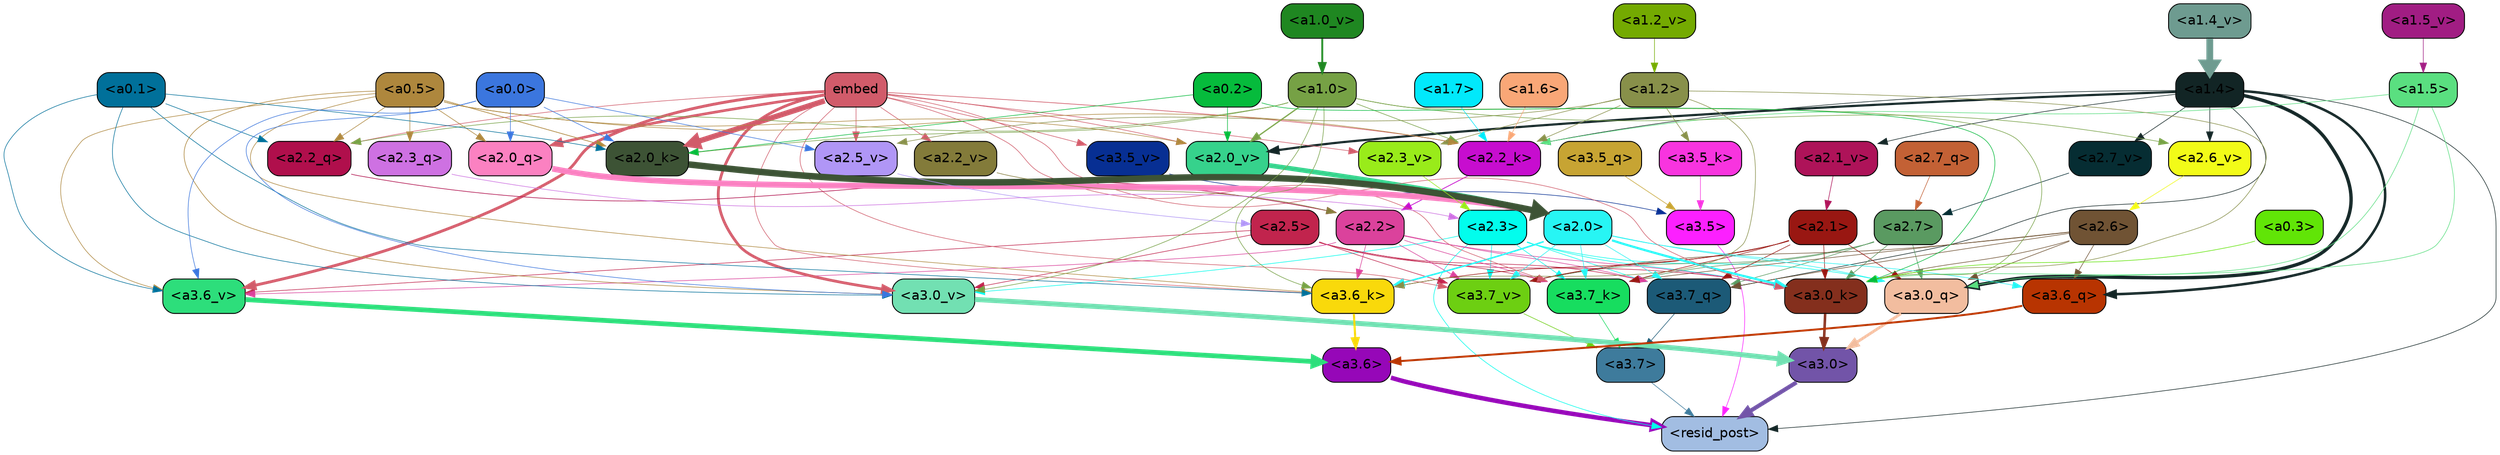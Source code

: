 strict digraph "" {
	graph [bgcolor=transparent,
		layout=dot,
		overlap=false,
		splines=true
	];
	"<a3.7>"	[color=black,
		fillcolor="#3e7b9c",
		fontname=Helvetica,
		shape=box,
		style="filled, rounded"];
	"<resid_post>"	[color=black,
		fillcolor="#a2bde2",
		fontname=Helvetica,
		shape=box,
		style="filled, rounded"];
	"<a3.7>" -> "<resid_post>"	[color="#3e7b9c",
		penwidth=0.6];
	"<a3.6>"	[color=black,
		fillcolor="#9607b8",
		fontname=Helvetica,
		shape=box,
		style="filled, rounded"];
	"<a3.6>" -> "<resid_post>"	[color="#9607b8",
		penwidth=4.6696330308914185];
	"<a3.5>"	[color=black,
		fillcolor="#fc20ff",
		fontname=Helvetica,
		shape=box,
		style="filled, rounded"];
	"<a3.5>" -> "<resid_post>"	[color="#fc20ff",
		penwidth=0.6];
	"<a3.0>"	[color=black,
		fillcolor="#7254a8",
		fontname=Helvetica,
		shape=box,
		style="filled, rounded"];
	"<a3.0>" -> "<resid_post>"	[color="#7254a8",
		penwidth=4.282557368278503];
	"<a2.3>"	[color=black,
		fillcolor="#02fded",
		fontname=Helvetica,
		shape=box,
		style="filled, rounded"];
	"<a2.3>" -> "<resid_post>"	[color="#02fded",
		penwidth=0.6];
	"<a3.7_q>"	[color=black,
		fillcolor="#1c5a77",
		fontname=Helvetica,
		shape=box,
		style="filled, rounded"];
	"<a2.3>" -> "<a3.7_q>"	[color="#02fded",
		penwidth=0.6];
	"<a3.0_q>"	[color=black,
		fillcolor="#f2bd9f",
		fontname=Helvetica,
		shape=box,
		style="filled, rounded"];
	"<a2.3>" -> "<a3.0_q>"	[color="#02fded",
		penwidth=0.6];
	"<a3.7_k>"	[color=black,
		fillcolor="#17dd5f",
		fontname=Helvetica,
		shape=box,
		style="filled, rounded"];
	"<a2.3>" -> "<a3.7_k>"	[color="#02fded",
		penwidth=0.6];
	"<a3.0_k>"	[color=black,
		fillcolor="#842f1d",
		fontname=Helvetica,
		shape=box,
		style="filled, rounded"];
	"<a2.3>" -> "<a3.0_k>"	[color="#02fded",
		penwidth=0.6];
	"<a3.7_v>"	[color=black,
		fillcolor="#6dcf12",
		fontname=Helvetica,
		shape=box,
		style="filled, rounded"];
	"<a2.3>" -> "<a3.7_v>"	[color="#02fded",
		penwidth=0.6];
	"<a3.0_v>"	[color=black,
		fillcolor="#72e0b2",
		fontname=Helvetica,
		shape=box,
		style="filled, rounded"];
	"<a2.3>" -> "<a3.0_v>"	[color="#02fded",
		penwidth=0.6];
	"<a1.4>"	[color=black,
		fillcolor="#122525",
		fontname=Helvetica,
		shape=box,
		style="filled, rounded"];
	"<a1.4>" -> "<resid_post>"	[color="#122525",
		penwidth=0.6];
	"<a1.4>" -> "<a3.7_q>"	[color="#122525",
		penwidth=0.6];
	"<a3.6_q>"	[color=black,
		fillcolor="#b83401",
		fontname=Helvetica,
		shape=box,
		style="filled, rounded"];
	"<a1.4>" -> "<a3.6_q>"	[color="#122525",
		penwidth=2.6073555648326874];
	"<a1.4>" -> "<a3.0_q>"	[color="#122525",
		penwidth=3.4971605762839317];
	"<a2.2_k>"	[color=black,
		fillcolor="#c70dcf",
		fontname=Helvetica,
		shape=box,
		style="filled, rounded"];
	"<a1.4>" -> "<a2.2_k>"	[color="#122525",
		penwidth=0.6];
	"<a2.7_v>"	[color=black,
		fillcolor="#062d33",
		fontname=Helvetica,
		shape=box,
		style="filled, rounded"];
	"<a1.4>" -> "<a2.7_v>"	[color="#122525",
		penwidth=0.6];
	"<a2.6_v>"	[color=black,
		fillcolor="#f2fb18",
		fontname=Helvetica,
		shape=box,
		style="filled, rounded"];
	"<a1.4>" -> "<a2.6_v>"	[color="#122525",
		penwidth=0.6];
	"<a2.1_v>"	[color=black,
		fillcolor="#ae1359",
		fontname=Helvetica,
		shape=box,
		style="filled, rounded"];
	"<a1.4>" -> "<a2.1_v>"	[color="#122525",
		penwidth=0.6];
	"<a2.0_v>"	[color=black,
		fillcolor="#36d28c",
		fontname=Helvetica,
		shape=box,
		style="filled, rounded"];
	"<a1.4>" -> "<a2.0_v>"	[color="#122525",
		penwidth=2.268670678138733];
	"<a3.7_q>" -> "<a3.7>"	[color="#1c5a77",
		penwidth=0.6];
	"<a3.6_q>" -> "<a3.6>"	[color="#b83401",
		penwidth=2.03758105635643];
	"<a3.5_q>"	[color=black,
		fillcolor="#c7a433",
		fontname=Helvetica,
		shape=box,
		style="filled, rounded"];
	"<a3.5_q>" -> "<a3.5>"	[color="#c7a433",
		penwidth=0.6];
	"<a3.0_q>" -> "<a3.0>"	[color="#f2bd9f",
		penwidth=2.8638100624084473];
	"<a3.7_k>" -> "<a3.7>"	[color="#17dd5f",
		penwidth=0.6];
	"<a3.6_k>"	[color=black,
		fillcolor="#f9d90b",
		fontname=Helvetica,
		shape=box,
		style="filled, rounded"];
	"<a3.6_k>" -> "<a3.6>"	[color="#f9d90b",
		penwidth=2.174198240041733];
	"<a3.5_k>"	[color=black,
		fillcolor="#f834df",
		fontname=Helvetica,
		shape=box,
		style="filled, rounded"];
	"<a3.5_k>" -> "<a3.5>"	[color="#f834df",
		penwidth=0.6];
	"<a3.0_k>" -> "<a3.0>"	[color="#842f1d",
		penwidth=2.6274144649505615];
	"<a3.7_v>" -> "<a3.7>"	[color="#6dcf12",
		penwidth=0.6];
	"<a3.6_v>"	[color=black,
		fillcolor="#2dde7b",
		fontname=Helvetica,
		shape=box,
		style="filled, rounded"];
	"<a3.6_v>" -> "<a3.6>"	[color="#2dde7b",
		penwidth=5.002329230308533];
	"<a3.5_v>"	[color=black,
		fillcolor="#072f93",
		fontname=Helvetica,
		shape=box,
		style="filled, rounded"];
	"<a3.5_v>" -> "<a3.5>"	[color="#072f93",
		penwidth=0.6];
	"<a3.0_v>" -> "<a3.0>"	[color="#72e0b2",
		penwidth=5.188832879066467];
	"<a2.7>"	[color=black,
		fillcolor="#5a9a61",
		fontname=Helvetica,
		shape=box,
		style="filled, rounded"];
	"<a2.7>" -> "<a3.7_q>"	[color="#5a9a61",
		penwidth=0.6];
	"<a2.7>" -> "<a3.0_q>"	[color="#5a9a61",
		penwidth=0.6];
	"<a2.7>" -> "<a3.7_k>"	[color="#5a9a61",
		penwidth=0.6];
	"<a2.7>" -> "<a3.0_k>"	[color="#5a9a61",
		penwidth=0.6];
	"<a2.7>" -> "<a3.7_v>"	[color="#5a9a61",
		penwidth=0.6];
	"<a2.6>"	[color=black,
		fillcolor="#705334",
		fontname=Helvetica,
		shape=box,
		style="filled, rounded"];
	"<a2.6>" -> "<a3.7_q>"	[color="#705334",
		penwidth=0.6];
	"<a2.6>" -> "<a3.6_q>"	[color="#705334",
		penwidth=0.6];
	"<a2.6>" -> "<a3.0_q>"	[color="#705334",
		penwidth=0.6];
	"<a2.6>" -> "<a3.7_k>"	[color="#705334",
		penwidth=0.6];
	"<a2.6>" -> "<a3.0_k>"	[color="#705334",
		penwidth=0.6];
	"<a2.6>" -> "<a3.7_v>"	[color="#705334",
		penwidth=0.6];
	"<a2.5>"	[color=black,
		fillcolor="#c1244d",
		fontname=Helvetica,
		shape=box,
		style="filled, rounded"];
	"<a2.5>" -> "<a3.7_q>"	[color="#c1244d",
		penwidth=0.6];
	"<a2.5>" -> "<a3.7_k>"	[color="#c1244d",
		penwidth=0.6];
	"<a2.5>" -> "<a3.0_k>"	[color="#c1244d",
		penwidth=0.6];
	"<a2.5>" -> "<a3.7_v>"	[color="#c1244d",
		penwidth=0.6];
	"<a2.5>" -> "<a3.6_v>"	[color="#c1244d",
		penwidth=0.6];
	"<a2.5>" -> "<a3.0_v>"	[color="#c1244d",
		penwidth=0.6];
	"<a2.2>"	[color=black,
		fillcolor="#db429c",
		fontname=Helvetica,
		shape=box,
		style="filled, rounded"];
	"<a2.2>" -> "<a3.7_q>"	[color="#db429c",
		penwidth=0.6];
	"<a2.2>" -> "<a3.7_k>"	[color="#db429c",
		penwidth=0.6];
	"<a2.2>" -> "<a3.6_k>"	[color="#db429c",
		penwidth=0.6];
	"<a2.2>" -> "<a3.0_k>"	[color="#db429c",
		penwidth=0.6];
	"<a2.2>" -> "<a3.7_v>"	[color="#db429c",
		penwidth=0.6];
	"<a2.2>" -> "<a3.6_v>"	[color="#db429c",
		penwidth=0.6];
	"<a2.1>"	[color=black,
		fillcolor="#991712",
		fontname=Helvetica,
		shape=box,
		style="filled, rounded"];
	"<a2.1>" -> "<a3.7_q>"	[color="#991712",
		penwidth=0.6];
	"<a2.1>" -> "<a3.0_q>"	[color="#991712",
		penwidth=0.6];
	"<a2.1>" -> "<a3.7_k>"	[color="#991712",
		penwidth=0.6];
	"<a2.1>" -> "<a3.6_k>"	[color="#991712",
		penwidth=0.6];
	"<a2.1>" -> "<a3.0_k>"	[color="#991712",
		penwidth=0.6];
	"<a2.1>" -> "<a3.7_v>"	[color="#991712",
		penwidth=0.6];
	"<a2.0>"	[color=black,
		fillcolor="#27f5f4",
		fontname=Helvetica,
		shape=box,
		style="filled, rounded"];
	"<a2.0>" -> "<a3.7_q>"	[color="#27f5f4",
		penwidth=0.6];
	"<a2.0>" -> "<a3.6_q>"	[color="#27f5f4",
		penwidth=0.6];
	"<a2.0>" -> "<a3.0_q>"	[color="#27f5f4",
		penwidth=0.6];
	"<a2.0>" -> "<a3.7_k>"	[color="#27f5f4",
		penwidth=0.6];
	"<a2.0>" -> "<a3.6_k>"	[color="#27f5f4",
		penwidth=1.5568191409111023];
	"<a2.0>" -> "<a3.0_k>"	[color="#27f5f4",
		penwidth=2.270527422428131];
	"<a2.0>" -> "<a3.7_v>"	[color="#27f5f4",
		penwidth=0.6];
	"<a1.5>"	[color=black,
		fillcolor="#5adf80",
		fontname=Helvetica,
		shape=box,
		style="filled, rounded"];
	"<a1.5>" -> "<a3.0_q>"	[color="#5adf80",
		penwidth=0.6];
	"<a1.5>" -> "<a3.0_k>"	[color="#5adf80",
		penwidth=0.6];
	"<a1.5>" -> "<a2.2_k>"	[color="#5adf80",
		penwidth=0.6];
	embed	[color=black,
		fillcolor="#d15b6a",
		fontname=Helvetica,
		shape=box,
		style="filled, rounded"];
	embed -> "<a3.7_k>"	[color="#d15b6a",
		penwidth=0.6];
	embed -> "<a3.6_k>"	[color="#d15b6a",
		penwidth=0.6];
	embed -> "<a3.0_k>"	[color="#d15b6a",
		penwidth=0.6];
	embed -> "<a3.7_v>"	[color="#d15b6a",
		penwidth=0.6];
	embed -> "<a3.6_v>"	[color="#d15b6a",
		penwidth=2.9588699340820312];
	embed -> "<a3.5_v>"	[color="#d15b6a",
		penwidth=0.6];
	embed -> "<a3.0_v>"	[color="#d15b6a",
		penwidth=2.8686431646347046];
	"<a2.2_q>"	[color=black,
		fillcolor="#b00f4c",
		fontname=Helvetica,
		shape=box,
		style="filled, rounded"];
	embed -> "<a2.2_q>"	[color="#d15b6a",
		penwidth=0.6];
	"<a2.0_q>"	[color=black,
		fillcolor="#fb81c1",
		fontname=Helvetica,
		shape=box,
		style="filled, rounded"];
	embed -> "<a2.0_q>"	[color="#d15b6a",
		penwidth=2.7617180347442627];
	embed -> "<a2.2_k>"	[color="#d15b6a",
		penwidth=0.67606520652771];
	"<a2.0_k>"	[color=black,
		fillcolor="#3d5335",
		fontname=Helvetica,
		shape=box,
		style="filled, rounded"];
	embed -> "<a2.0_k>"	[color="#d15b6a",
		penwidth=5.615107178688049];
	"<a2.5_v>"	[color=black,
		fillcolor="#b096f6",
		fontname=Helvetica,
		shape=box,
		style="filled, rounded"];
	embed -> "<a2.5_v>"	[color="#d15b6a",
		penwidth=0.6];
	"<a2.3_v>"	[color=black,
		fillcolor="#99eb1a",
		fontname=Helvetica,
		shape=box,
		style="filled, rounded"];
	embed -> "<a2.3_v>"	[color="#d15b6a",
		penwidth=0.6];
	"<a2.2_v>"	[color=black,
		fillcolor="#837b3a",
		fontname=Helvetica,
		shape=box,
		style="filled, rounded"];
	embed -> "<a2.2_v>"	[color="#d15b6a",
		penwidth=0.6];
	embed -> "<a2.0_v>"	[color="#d15b6a",
		penwidth=0.6];
	"<a1.2>"	[color=black,
		fillcolor="#88904a",
		fontname=Helvetica,
		shape=box,
		style="filled, rounded"];
	"<a1.2>" -> "<a3.6_k>"	[color="#88904a",
		penwidth=0.6];
	"<a1.2>" -> "<a3.5_k>"	[color="#88904a",
		penwidth=0.6];
	"<a1.2>" -> "<a3.0_k>"	[color="#88904a",
		penwidth=0.6];
	"<a1.2>" -> "<a2.2_k>"	[color="#88904a",
		penwidth=0.6];
	"<a1.2>" -> "<a2.5_v>"	[color="#88904a",
		penwidth=0.6];
	"<a1.2>" -> "<a2.3_v>"	[color="#88904a",
		penwidth=0.6];
	"<a1.0>"	[color=black,
		fillcolor="#76a145",
		fontname=Helvetica,
		shape=box,
		style="filled, rounded"];
	"<a1.0>" -> "<a3.6_k>"	[color="#76a145",
		penwidth=0.6];
	"<a1.0>" -> "<a3.0_k>"	[color="#76a145",
		penwidth=0.6];
	"<a1.0>" -> "<a3.0_v>"	[color="#76a145",
		penwidth=0.6];
	"<a1.0>" -> "<a2.2_q>"	[color="#76a145",
		penwidth=0.6];
	"<a1.0>" -> "<a2.2_k>"	[color="#76a145",
		penwidth=0.6];
	"<a1.0>" -> "<a2.0_k>"	[color="#76a145",
		penwidth=0.6];
	"<a1.0>" -> "<a2.6_v>"	[color="#76a145",
		penwidth=0.6];
	"<a1.0>" -> "<a2.0_v>"	[color="#76a145",
		penwidth=1.27996826171875];
	"<a0.5>"	[color=black,
		fillcolor="#ae873d",
		fontname=Helvetica,
		shape=box,
		style="filled, rounded"];
	"<a0.5>" -> "<a3.6_k>"	[color="#ae873d",
		penwidth=0.6];
	"<a0.5>" -> "<a3.6_v>"	[color="#ae873d",
		penwidth=0.6];
	"<a0.5>" -> "<a3.0_v>"	[color="#ae873d",
		penwidth=0.6421224474906921];
	"<a2.3_q>"	[color=black,
		fillcolor="#ce71e2",
		fontname=Helvetica,
		shape=box,
		style="filled, rounded"];
	"<a0.5>" -> "<a2.3_q>"	[color="#ae873d",
		penwidth=0.6];
	"<a0.5>" -> "<a2.2_q>"	[color="#ae873d",
		penwidth=0.6];
	"<a0.5>" -> "<a2.0_q>"	[color="#ae873d",
		penwidth=0.6];
	"<a0.5>" -> "<a2.2_k>"	[color="#ae873d",
		penwidth=0.6];
	"<a0.5>" -> "<a2.0_k>"	[color="#ae873d",
		penwidth=0.7151575088500977];
	"<a0.5>" -> "<a2.0_v>"	[color="#ae873d",
		penwidth=0.6];
	"<a0.1>"	[color=black,
		fillcolor="#00709a",
		fontname=Helvetica,
		shape=box,
		style="filled, rounded"];
	"<a0.1>" -> "<a3.6_k>"	[color="#00709a",
		penwidth=0.6];
	"<a0.1>" -> "<a3.6_v>"	[color="#00709a",
		penwidth=0.6];
	"<a0.1>" -> "<a3.0_v>"	[color="#00709a",
		penwidth=0.6];
	"<a0.1>" -> "<a2.2_q>"	[color="#00709a",
		penwidth=0.6];
	"<a0.1>" -> "<a2.0_k>"	[color="#00709a",
		penwidth=0.6];
	"<a0.3>"	[color=black,
		fillcolor="#61e507",
		fontname=Helvetica,
		shape=box,
		style="filled, rounded"];
	"<a0.3>" -> "<a3.0_k>"	[color="#61e507",
		penwidth=0.6];
	"<a0.2>"	[color=black,
		fillcolor="#06bb3c",
		fontname=Helvetica,
		shape=box,
		style="filled, rounded"];
	"<a0.2>" -> "<a3.0_k>"	[color="#06bb3c",
		penwidth=0.6];
	"<a0.2>" -> "<a2.0_k>"	[color="#06bb3c",
		penwidth=0.6];
	"<a0.2>" -> "<a2.0_v>"	[color="#06bb3c",
		penwidth=0.6];
	"<a0.0>"	[color=black,
		fillcolor="#3b76de",
		fontname=Helvetica,
		shape=box,
		style="filled, rounded"];
	"<a0.0>" -> "<a3.6_v>"	[color="#3b76de",
		penwidth=0.6];
	"<a0.0>" -> "<a3.0_v>"	[color="#3b76de",
		penwidth=0.6];
	"<a0.0>" -> "<a2.0_q>"	[color="#3b76de",
		penwidth=0.6];
	"<a0.0>" -> "<a2.0_k>"	[color="#3b76de",
		penwidth=0.6];
	"<a0.0>" -> "<a2.5_v>"	[color="#3b76de",
		penwidth=0.6];
	"<a2.7_q>"	[color=black,
		fillcolor="#c36135",
		fontname=Helvetica,
		shape=box,
		style="filled, rounded"];
	"<a2.7_q>" -> "<a2.7>"	[color="#c36135",
		penwidth=0.6];
	"<a2.3_q>" -> "<a2.3>"	[color="#ce71e2",
		penwidth=0.6];
	"<a2.2_q>" -> "<a2.2>"	[color="#b00f4c",
		penwidth=0.6340763568878174];
	"<a2.0_q>" -> "<a2.0>"	[color="#fb81c1",
		penwidth=6.0160088539123535];
	"<a2.2_k>" -> "<a2.2>"	[color="#c70dcf",
		penwidth=0.7764816284179688];
	"<a2.0_k>" -> "<a2.0>"	[color="#3d5335",
		penwidth=6.773025274276733];
	"<a2.7_v>" -> "<a2.7>"	[color="#062d33",
		penwidth=0.6];
	"<a2.6_v>" -> "<a2.6>"	[color="#f2fb18",
		penwidth=0.6];
	"<a2.5_v>" -> "<a2.5>"	[color="#b096f6",
		penwidth=0.6];
	"<a2.3_v>" -> "<a2.3>"	[color="#99eb1a",
		penwidth=0.6];
	"<a2.2_v>" -> "<a2.2>"	[color="#837b3a",
		penwidth=0.6];
	"<a2.1_v>" -> "<a2.1>"	[color="#ae1359",
		penwidth=0.6];
	"<a2.0_v>" -> "<a2.0>"	[color="#36d28c",
		penwidth=4.906715989112854];
	"<a1.7>"	[color=black,
		fillcolor="#01e9fb",
		fontname=Helvetica,
		shape=box,
		style="filled, rounded"];
	"<a1.7>" -> "<a2.2_k>"	[color="#01e9fb",
		penwidth=0.6];
	"<a1.6>"	[color=black,
		fillcolor="#f9a777",
		fontname=Helvetica,
		shape=box,
		style="filled, rounded"];
	"<a1.6>" -> "<a2.2_k>"	[color="#f9a777",
		penwidth=0.6];
	"<a1.5_v>"	[color=black,
		fillcolor="#a11d83",
		fontname=Helvetica,
		shape=box,
		style="filled, rounded"];
	"<a1.5_v>" -> "<a1.5>"	[color="#a11d83",
		penwidth=0.6];
	"<a1.4_v>"	[color=black,
		fillcolor="#6e9b90",
		fontname=Helvetica,
		shape=box,
		style="filled, rounded"];
	"<a1.4_v>" -> "<a1.4>"	[color="#6e9b90",
		penwidth=7.093163728713989];
	"<a1.2_v>"	[color=black,
		fillcolor="#74aa01",
		fontname=Helvetica,
		shape=box,
		style="filled, rounded"];
	"<a1.2_v>" -> "<a1.2>"	[color="#74aa01",
		penwidth=0.6];
	"<a1.0_v>"	[color=black,
		fillcolor="#1f8721",
		fontname=Helvetica,
		shape=box,
		style="filled, rounded"];
	"<a1.0_v>" -> "<a1.0>"	[color="#1f8721",
		penwidth=1.9666723012924194];
}
